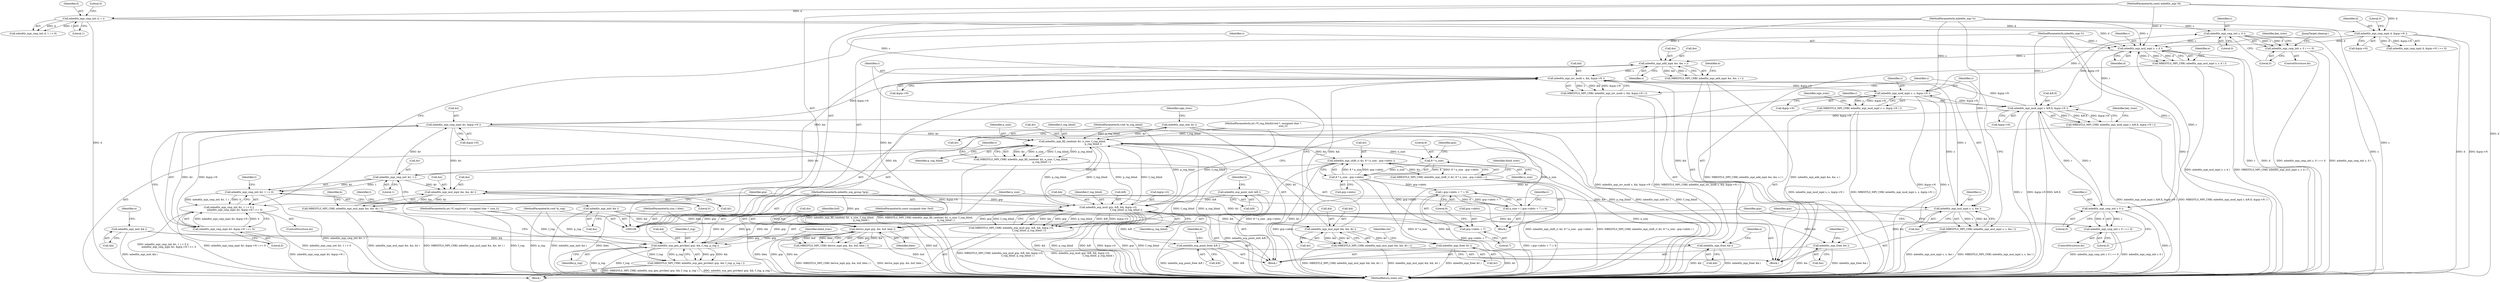 digraph "0_mbedtls_298a43a77ec0ed2c19a8c924ddd8571ef3e65dfd@pointer" {
"1000346" [label="(Call,mbedtls_mpi_cmp_int( s, 0 ))"];
"1000328" [label="(Call,mbedtls_mpi_mod_mpi( s, s, &grp->N ))"];
"1000322" [label="(Call,mbedtls_mpi_mul_mpi( s, s, &e ))"];
"1000313" [label="(Call,mbedtls_mpi_inv_mod( s, &k, &grp->N ))"];
"1000290" [label="(Call,mbedtls_mpi_add_mpi( &e, &e, s ))"];
"1000222" [label="(Call,derive_mpi( grp, &e, buf, blen ))"];
"1000183" [label="(Call,mbedtls_ecp_mul( grp, &R, &k, &grp->G,\n                                              f_rng_blind, p_rng_blind ))"];
"1000176" [label="(Call,mbedtls_ecp_gen_privkey( grp, &k, f_rng, p_rng ))"];
"1000107" [label="(MethodParameterIn,mbedtls_ecp_group *grp)"];
"1000156" [label="(Call,mbedtls_mpi_init( &k ))"];
"1000113" [label="(MethodParameterIn,int (*f_rng)(void *, unsigned char *, size_t))"];
"1000114" [label="(MethodParameterIn,void *p_rng)"];
"1000153" [label="(Call,mbedtls_ecp_point_init( &R ))"];
"1000244" [label="(Call,mbedtls_mpi_fill_random( &t, n_size, f_rng_blind,\n                                                      p_rng_blind ))"];
"1000305" [label="(Call,mbedtls_mpi_mul_mpi( &k, &k, &t ))"];
"1000297" [label="(Call,mbedtls_mpi_mul_mpi( &e, &e, &t ))"];
"1000276" [label="(Call,mbedtls_mpi_cmp_mpi( &t, &grp->N ))"];
"1000270" [label="(Call,mbedtls_mpi_cmp_int( &t, 1 ))"];
"1000251" [label="(Call,mbedtls_mpi_shift_r( &t, 8 * n_size - grp->nbits ))"];
"1000254" [label="(Call,8 * n_size - grp->nbits)"];
"1000255" [label="(Call,8 * n_size)"];
"1000196" [label="(Call,mbedtls_mpi_mod_mpi( r, &R.X, &grp->N ))"];
"1000285" [label="(Call,mbedtls_mpi_mul_mpi( s, r, d ))"];
"1000346" [label="(Call,mbedtls_mpi_cmp_int( s, 0 ))"];
"1000109" [label="(MethodParameterIn,mbedtls_mpi *s)"];
"1000217" [label="(Call,mbedtls_mpi_cmp_int( r, 0 ))"];
"1000108" [label="(MethodParameterIn,mbedtls_mpi *r)"];
"1000139" [label="(Call,mbedtls_mpi_cmp_int( d, 1 ))"];
"1000110" [label="(MethodParameterIn,const mbedtls_mpi *d)"];
"1000144" [label="(Call,mbedtls_mpi_cmp_mpi( d, &grp->N ))"];
"1000162" [label="(Call,mbedtls_mpi_init( &t ))"];
"1000234" [label="(Call,n_size = ( grp->nbits + 7 ) / 8)"];
"1000236" [label="(Call,( grp->nbits + 7 ) / 8)"];
"1000115" [label="(MethodParameterIn,int (*f_rng_blind)(void *, unsigned char *,\n                                                   size_t))"];
"1000116" [label="(MethodParameterIn,void *p_rng_blind)"];
"1000159" [label="(Call,mbedtls_mpi_init( &e ))"];
"1000111" [label="(MethodParameterIn,const unsigned char *buf)"];
"1000112" [label="(MethodParameterIn,size_t blen)"];
"1000195" [label="(Call,MBEDTLS_MPI_CHK( mbedtls_mpi_mod_mpi( r, &R.X, &grp->N ) ))"];
"1000216" [label="(Call,mbedtls_mpi_cmp_int( r, 0 ) == 0)"];
"1000175" [label="(Call,MBEDTLS_MPI_CHK( mbedtls_ecp_gen_privkey( grp, &k, f_rng, p_rng ) ))"];
"1000182" [label="(Call,MBEDTLS_MPI_CHK( mbedtls_ecp_mul( grp, &R, &k, &grp->G,\n                                              f_rng_blind, p_rng_blind ) ))"];
"1000221" [label="(Call,MBEDTLS_MPI_CHK( derive_mpi( grp, &e, buf, blen ) ))"];
"1000289" [label="(Call,MBEDTLS_MPI_CHK( mbedtls_mpi_add_mpi( &e, &e, s ) ))"];
"1000296" [label="(Call,MBEDTLS_MPI_CHK( mbedtls_mpi_mul_mpi( &e, &e, &t ) ))"];
"1000304" [label="(Call,MBEDTLS_MPI_CHK( mbedtls_mpi_mul_mpi( &k, &k, &t ) ))"];
"1000312" [label="(Call,MBEDTLS_MPI_CHK( mbedtls_mpi_inv_mod( s, &k, &grp->N ) ))"];
"1000321" [label="(Call,MBEDTLS_MPI_CHK( mbedtls_mpi_mul_mpi( s, s, &e ) ))"];
"1000327" [label="(Call,MBEDTLS_MPI_CHK( mbedtls_mpi_mod_mpi( s, s, &grp->N ) ))"];
"1000345" [label="(Call,mbedtls_mpi_cmp_int( s, 0 ) == 0)"];
"1000357" [label="(Call,mbedtls_mpi_free( &e ))"];
"1000354" [label="(Call,mbedtls_mpi_free( &k ))"];
"1000360" [label="(Call,mbedtls_mpi_free( &t ))"];
"1000351" [label="(Call,mbedtls_ecp_point_free( &R ))"];
"1000243" [label="(Call,MBEDTLS_MPI_CHK( mbedtls_mpi_fill_random( &t, n_size, f_rng_blind,\n                                                      p_rng_blind ) ))"];
"1000250" [label="(Call,MBEDTLS_MPI_CHK( mbedtls_mpi_shift_r( &t, 8 * n_size - grp->nbits ) ))"];
"1000269" [label="(Call,mbedtls_mpi_cmp_int( &t, 1 ) < 0)"];
"1000268" [label="(Call,mbedtls_mpi_cmp_int( &t, 1 ) < 0 ||\n               mbedtls_mpi_cmp_mpi( &t, &grp->N ) >= 0)"];
"1000237" [label="(Call,grp->nbits + 7)"];
"1000275" [label="(Call,mbedtls_mpi_cmp_mpi( &t, &grp->N ) >= 0)"];
"1000284" [label="(Call,MBEDTLS_MPI_CHK( mbedtls_mpi_mul_mpi( s, r, d ) ))"];
"1000175" [label="(Call,MBEDTLS_MPI_CHK( mbedtls_ecp_gen_privkey( grp, &k, f_rng, p_rng ) ))"];
"1000249" [label="(Identifier,p_rng_blind)"];
"1000347" [label="(Identifier,s)"];
"1000349" [label="(Literal,0)"];
"1000323" [label="(Identifier,s)"];
"1000194" [label="(Identifier,p_rng_blind)"];
"1000145" [label="(Identifier,d)"];
"1000166" [label="(Identifier,sign_tries)"];
"1000290" [label="(Call,mbedtls_mpi_add_mpi( &e, &e, s ))"];
"1000338" [label="(Identifier,sign_tries)"];
"1000189" [label="(Call,&grp->G)"];
"1000264" [label="(Identifier,blind_tries)"];
"1000183" [label="(Call,mbedtls_ecp_mul( grp, &R, &k, &grp->G,\n                                              f_rng_blind, p_rng_blind ))"];
"1000198" [label="(Call,&R.X)"];
"1000159" [label="(Call,mbedtls_mpi_init( &e ))"];
"1000248" [label="(Identifier,f_rng_blind)"];
"1000295" [label="(Identifier,s)"];
"1000357" [label="(Call,mbedtls_mpi_free( &e ))"];
"1000223" [label="(Identifier,grp)"];
"1000247" [label="(Identifier,n_size)"];
"1000354" [label="(Call,mbedtls_mpi_free( &k ))"];
"1000138" [label="(Call,mbedtls_mpi_cmp_int( d, 1 ) < 0)"];
"1000310" [label="(Call,&t)"];
"1000250" [label="(Call,MBEDTLS_MPI_CHK( mbedtls_mpi_shift_r( &t, 8 * n_size - grp->nbits ) ))"];
"1000271" [label="(Call,&t)"];
"1000169" [label="(Block,)"];
"1000351" [label="(Call,mbedtls_ecp_point_free( &R ))"];
"1000253" [label="(Identifier,t)"];
"1000286" [label="(Identifier,s)"];
"1000221" [label="(Call,MBEDTLS_MPI_CHK( derive_mpi( grp, &e, buf, blen ) ))"];
"1000296" [label="(Call,MBEDTLS_MPI_CHK( mbedtls_mpi_mul_mpi( &e, &e, &t ) ))"];
"1000222" [label="(Call,derive_mpi( grp, &e, buf, blen ))"];
"1000345" [label="(Call,mbedtls_mpi_cmp_int( s, 0 ) == 0)"];
"1000112" [label="(MethodParameterIn,size_t blen)"];
"1000176" [label="(Call,mbedtls_ecp_gen_privkey( grp, &k, f_rng, p_rng ))"];
"1000268" [label="(Call,mbedtls_mpi_cmp_int( &t, 1 ) < 0 ||\n               mbedtls_mpi_cmp_mpi( &t, &grp->N ) >= 0)"];
"1000231" [label="(ControlStructure,do)"];
"1000305" [label="(Call,mbedtls_mpi_mul_mpi( &k, &k, &t ))"];
"1000146" [label="(Call,&grp->N)"];
"1000115" [label="(MethodParameterIn,int (*f_rng_blind)(void *, unsigned char *,\n                                                   size_t))"];
"1000289" [label="(Call,MBEDTLS_MPI_CHK( mbedtls_mpi_add_mpi( &e, &e, s ) ))"];
"1000291" [label="(Call,&e)"];
"1000182" [label="(Call,MBEDTLS_MPI_CHK( mbedtls_ecp_mul( grp, &R, &k, &grp->G,\n                                              f_rng_blind, p_rng_blind ) ))"];
"1000109" [label="(MethodParameterIn,mbedtls_mpi *s)"];
"1000217" [label="(Call,mbedtls_mpi_cmp_int( r, 0 ))"];
"1000111" [label="(MethodParameterIn,const unsigned char *buf)"];
"1000329" [label="(Identifier,s)"];
"1000314" [label="(Identifier,s)"];
"1000184" [label="(Identifier,grp)"];
"1000153" [label="(Call,mbedtls_ecp_point_init( &R ))"];
"1000330" [label="(Identifier,s)"];
"1000113" [label="(MethodParameterIn,int (*f_rng)(void *, unsigned char *, size_t))"];
"1000187" [label="(Call,&k)"];
"1000143" [label="(Call,mbedtls_mpi_cmp_mpi( d, &grp->N ) >= 0)"];
"1000299" [label="(Identifier,e)"];
"1000142" [label="(Literal,0)"];
"1000278" [label="(Identifier,t)"];
"1000355" [label="(Call,&k)"];
"1000306" [label="(Call,&k)"];
"1000328" [label="(Call,mbedtls_mpi_mod_mpi( s, s, &grp->N ))"];
"1000251" [label="(Call,mbedtls_mpi_shift_r( &t, 8 * n_size - grp->nbits ))"];
"1000283" [label="(Literal,0)"];
"1000307" [label="(Identifier,k)"];
"1000232" [label="(Block,)"];
"1000243" [label="(Call,MBEDTLS_MPI_CHK( mbedtls_mpi_fill_random( &t, n_size, f_rng_blind,\n                                                      p_rng_blind ) ))"];
"1000298" [label="(Call,&e)"];
"1000254" [label="(Call,8 * n_size - grp->nbits)"];
"1000178" [label="(Call,&k)"];
"1000255" [label="(Call,8 * n_size)"];
"1000242" [label="(Literal,8)"];
"1000158" [label="(Identifier,k)"];
"1000304" [label="(Call,MBEDTLS_MPI_CHK( mbedtls_mpi_mul_mpi( &k, &k, &t ) ))"];
"1000195" [label="(Call,MBEDTLS_MPI_CHK( mbedtls_mpi_mod_mpi( r, &R.X, &grp->N ) ))"];
"1000348" [label="(Literal,0)"];
"1000229" [label="(Identifier,blind_tries)"];
"1000317" [label="(Call,&grp->N)"];
"1000117" [label="(Block,)"];
"1000364" [label="(Identifier,ret)"];
"1000292" [label="(Identifier,e)"];
"1000327" [label="(Call,MBEDTLS_MPI_CHK( mbedtls_mpi_mod_mpi( s, s, &grp->N ) ))"];
"1000110" [label="(MethodParameterIn,const mbedtls_mpi *d)"];
"1000252" [label="(Call,&t)"];
"1000360" [label="(Call,mbedtls_mpi_free( &t ))"];
"1000362" [label="(Identifier,t)"];
"1000236" [label="(Call,( grp->nbits + 7 ) / 8)"];
"1000116" [label="(MethodParameterIn,void *p_rng_blind)"];
"1000270" [label="(Call,mbedtls_mpi_cmp_int( &t, 1 ))"];
"1000160" [label="(Call,&e)"];
"1000164" [label="(Identifier,t)"];
"1000235" [label="(Identifier,n_size)"];
"1000174" [label="(Block,)"];
"1000244" [label="(Call,mbedtls_mpi_fill_random( &t, n_size, f_rng_blind,\n                                                      p_rng_blind ))"];
"1000238" [label="(Call,grp->nbits)"];
"1000209" [label="(Identifier,key_tries)"];
"1000171" [label="(Identifier,key_tries)"];
"1000237" [label="(Call,grp->nbits + 7)"];
"1000219" [label="(Literal,0)"];
"1000163" [label="(Call,&t)"];
"1000293" [label="(Call,&e)"];
"1000162" [label="(Call,mbedtls_mpi_init( &t ))"];
"1000114" [label="(MethodParameterIn,void *p_rng)"];
"1000256" [label="(Literal,8)"];
"1000259" [label="(Identifier,grp)"];
"1000141" [label="(Literal,1)"];
"1000177" [label="(Identifier,grp)"];
"1000241" [label="(Literal,7)"];
"1000279" [label="(Call,&grp->N)"];
"1000218" [label="(Identifier,r)"];
"1000321" [label="(Call,MBEDTLS_MPI_CHK( mbedtls_mpi_mul_mpi( s, s, &e ) ))"];
"1000220" [label="(Literal,0)"];
"1000312" [label="(Call,MBEDTLS_MPI_CHK( mbedtls_mpi_inv_mod( s, &k, &grp->N ) ))"];
"1000322" [label="(Call,mbedtls_mpi_mul_mpi( s, s, &e ))"];
"1000173" [label="(ControlStructure,do)"];
"1000234" [label="(Call,n_size = ( grp->nbits + 7 ) / 8)"];
"1000284" [label="(Call,MBEDTLS_MPI_CHK( mbedtls_mpi_mul_mpi( s, r, d ) ))"];
"1000140" [label="(Identifier,d)"];
"1000313" [label="(Call,mbedtls_mpi_inv_mod( s, &k, &grp->N ))"];
"1000315" [label="(Call,&k)"];
"1000325" [label="(Call,&e)"];
"1000300" [label="(Call,&e)"];
"1000224" [label="(Call,&e)"];
"1000168" [label="(ControlStructure,do)"];
"1000144" [label="(Call,mbedtls_mpi_cmp_mpi( d, &grp->N ))"];
"1000193" [label="(Identifier,f_rng_blind)"];
"1000287" [label="(Identifier,r)"];
"1000324" [label="(Identifier,s)"];
"1000185" [label="(Call,&R)"];
"1000216" [label="(Call,mbedtls_mpi_cmp_int( r, 0 ) == 0)"];
"1000308" [label="(Call,&k)"];
"1000269" [label="(Call,mbedtls_mpi_cmp_int( &t, 1 ) < 0)"];
"1000245" [label="(Call,&t)"];
"1000358" [label="(Call,&e)"];
"1000197" [label="(Identifier,r)"];
"1000356" [label="(Identifier,k)"];
"1000107" [label="(MethodParameterIn,mbedtls_ecp_group *grp)"];
"1000276" [label="(Call,mbedtls_mpi_cmp_mpi( &t, &grp->N ))"];
"1000302" [label="(Call,&t)"];
"1000226" [label="(Identifier,buf)"];
"1000161" [label="(Identifier,e)"];
"1000180" [label="(Identifier,f_rng)"];
"1000365" [label="(MethodReturn,static int)"];
"1000274" [label="(Literal,0)"];
"1000154" [label="(Call,&R)"];
"1000277" [label="(Call,&t)"];
"1000331" [label="(Call,&grp->N)"];
"1000181" [label="(Identifier,p_rng)"];
"1000258" [label="(Call,grp->nbits)"];
"1000273" [label="(Literal,1)"];
"1000202" [label="(Call,&grp->N)"];
"1000350" [label="(JumpTarget,cleanup:)"];
"1000297" [label="(Call,mbedtls_mpi_mul_mpi( &e, &e, &t ))"];
"1000139" [label="(Call,mbedtls_mpi_cmp_int( d, 1 ))"];
"1000359" [label="(Identifier,e)"];
"1000108" [label="(MethodParameterIn,mbedtls_mpi *r)"];
"1000257" [label="(Identifier,n_size)"];
"1000227" [label="(Identifier,blen)"];
"1000352" [label="(Call,&R)"];
"1000346" [label="(Call,mbedtls_mpi_cmp_int( s, 0 ))"];
"1000150" [label="(Literal,0)"];
"1000275" [label="(Call,mbedtls_mpi_cmp_mpi( &t, &grp->N ) >= 0)"];
"1000361" [label="(Call,&t)"];
"1000157" [label="(Call,&k)"];
"1000285" [label="(Call,mbedtls_mpi_mul_mpi( s, r, d ))"];
"1000156" [label="(Call,mbedtls_mpi_init( &k ))"];
"1000246" [label="(Identifier,t)"];
"1000196" [label="(Call,mbedtls_mpi_mod_mpi( r, &R.X, &grp->N ))"];
"1000288" [label="(Identifier,d)"];
"1000346" -> "1000345"  [label="AST: "];
"1000346" -> "1000348"  [label="CFG: "];
"1000347" -> "1000346"  [label="AST: "];
"1000348" -> "1000346"  [label="AST: "];
"1000349" -> "1000346"  [label="CFG: "];
"1000346" -> "1000365"  [label="DDG: s"];
"1000346" -> "1000285"  [label="DDG: s"];
"1000346" -> "1000345"  [label="DDG: s"];
"1000346" -> "1000345"  [label="DDG: 0"];
"1000328" -> "1000346"  [label="DDG: s"];
"1000109" -> "1000346"  [label="DDG: s"];
"1000328" -> "1000327"  [label="AST: "];
"1000328" -> "1000331"  [label="CFG: "];
"1000329" -> "1000328"  [label="AST: "];
"1000330" -> "1000328"  [label="AST: "];
"1000331" -> "1000328"  [label="AST: "];
"1000327" -> "1000328"  [label="CFG: "];
"1000328" -> "1000365"  [label="DDG: &grp->N"];
"1000328" -> "1000365"  [label="DDG: s"];
"1000328" -> "1000196"  [label="DDG: &grp->N"];
"1000328" -> "1000327"  [label="DDG: s"];
"1000328" -> "1000327"  [label="DDG: &grp->N"];
"1000322" -> "1000328"  [label="DDG: s"];
"1000109" -> "1000328"  [label="DDG: s"];
"1000313" -> "1000328"  [label="DDG: &grp->N"];
"1000322" -> "1000321"  [label="AST: "];
"1000322" -> "1000325"  [label="CFG: "];
"1000323" -> "1000322"  [label="AST: "];
"1000324" -> "1000322"  [label="AST: "];
"1000325" -> "1000322"  [label="AST: "];
"1000321" -> "1000322"  [label="CFG: "];
"1000322" -> "1000222"  [label="DDG: &e"];
"1000322" -> "1000321"  [label="DDG: s"];
"1000322" -> "1000321"  [label="DDG: &e"];
"1000313" -> "1000322"  [label="DDG: s"];
"1000109" -> "1000322"  [label="DDG: s"];
"1000297" -> "1000322"  [label="DDG: &e"];
"1000322" -> "1000357"  [label="DDG: &e"];
"1000313" -> "1000312"  [label="AST: "];
"1000313" -> "1000317"  [label="CFG: "];
"1000314" -> "1000313"  [label="AST: "];
"1000315" -> "1000313"  [label="AST: "];
"1000317" -> "1000313"  [label="AST: "];
"1000312" -> "1000313"  [label="CFG: "];
"1000313" -> "1000176"  [label="DDG: &k"];
"1000313" -> "1000312"  [label="DDG: s"];
"1000313" -> "1000312"  [label="DDG: &k"];
"1000313" -> "1000312"  [label="DDG: &grp->N"];
"1000290" -> "1000313"  [label="DDG: s"];
"1000109" -> "1000313"  [label="DDG: s"];
"1000305" -> "1000313"  [label="DDG: &k"];
"1000276" -> "1000313"  [label="DDG: &grp->N"];
"1000196" -> "1000313"  [label="DDG: &grp->N"];
"1000313" -> "1000354"  [label="DDG: &k"];
"1000290" -> "1000289"  [label="AST: "];
"1000290" -> "1000295"  [label="CFG: "];
"1000291" -> "1000290"  [label="AST: "];
"1000293" -> "1000290"  [label="AST: "];
"1000295" -> "1000290"  [label="AST: "];
"1000289" -> "1000290"  [label="CFG: "];
"1000290" -> "1000289"  [label="DDG: &e"];
"1000290" -> "1000289"  [label="DDG: s"];
"1000222" -> "1000290"  [label="DDG: &e"];
"1000285" -> "1000290"  [label="DDG: s"];
"1000109" -> "1000290"  [label="DDG: s"];
"1000290" -> "1000297"  [label="DDG: &e"];
"1000222" -> "1000221"  [label="AST: "];
"1000222" -> "1000227"  [label="CFG: "];
"1000223" -> "1000222"  [label="AST: "];
"1000224" -> "1000222"  [label="AST: "];
"1000226" -> "1000222"  [label="AST: "];
"1000227" -> "1000222"  [label="AST: "];
"1000221" -> "1000222"  [label="CFG: "];
"1000222" -> "1000365"  [label="DDG: buf"];
"1000222" -> "1000365"  [label="DDG: blen"];
"1000222" -> "1000365"  [label="DDG: grp"];
"1000222" -> "1000365"  [label="DDG: &e"];
"1000222" -> "1000176"  [label="DDG: grp"];
"1000222" -> "1000221"  [label="DDG: grp"];
"1000222" -> "1000221"  [label="DDG: &e"];
"1000222" -> "1000221"  [label="DDG: buf"];
"1000222" -> "1000221"  [label="DDG: blen"];
"1000183" -> "1000222"  [label="DDG: grp"];
"1000107" -> "1000222"  [label="DDG: grp"];
"1000159" -> "1000222"  [label="DDG: &e"];
"1000111" -> "1000222"  [label="DDG: buf"];
"1000112" -> "1000222"  [label="DDG: blen"];
"1000183" -> "1000182"  [label="AST: "];
"1000183" -> "1000194"  [label="CFG: "];
"1000184" -> "1000183"  [label="AST: "];
"1000185" -> "1000183"  [label="AST: "];
"1000187" -> "1000183"  [label="AST: "];
"1000189" -> "1000183"  [label="AST: "];
"1000193" -> "1000183"  [label="AST: "];
"1000194" -> "1000183"  [label="AST: "];
"1000182" -> "1000183"  [label="CFG: "];
"1000183" -> "1000365"  [label="DDG: &k"];
"1000183" -> "1000365"  [label="DDG: p_rng_blind"];
"1000183" -> "1000365"  [label="DDG: &R"];
"1000183" -> "1000365"  [label="DDG: &grp->G"];
"1000183" -> "1000365"  [label="DDG: grp"];
"1000183" -> "1000365"  [label="DDG: f_rng_blind"];
"1000183" -> "1000176"  [label="DDG: grp"];
"1000183" -> "1000176"  [label="DDG: &k"];
"1000183" -> "1000182"  [label="DDG: &k"];
"1000183" -> "1000182"  [label="DDG: grp"];
"1000183" -> "1000182"  [label="DDG: p_rng_blind"];
"1000183" -> "1000182"  [label="DDG: &R"];
"1000183" -> "1000182"  [label="DDG: &grp->G"];
"1000183" -> "1000182"  [label="DDG: f_rng_blind"];
"1000176" -> "1000183"  [label="DDG: grp"];
"1000176" -> "1000183"  [label="DDG: &k"];
"1000107" -> "1000183"  [label="DDG: grp"];
"1000153" -> "1000183"  [label="DDG: &R"];
"1000244" -> "1000183"  [label="DDG: f_rng_blind"];
"1000244" -> "1000183"  [label="DDG: p_rng_blind"];
"1000115" -> "1000183"  [label="DDG: f_rng_blind"];
"1000116" -> "1000183"  [label="DDG: p_rng_blind"];
"1000183" -> "1000244"  [label="DDG: f_rng_blind"];
"1000183" -> "1000244"  [label="DDG: p_rng_blind"];
"1000183" -> "1000305"  [label="DDG: &k"];
"1000183" -> "1000351"  [label="DDG: &R"];
"1000183" -> "1000354"  [label="DDG: &k"];
"1000176" -> "1000175"  [label="AST: "];
"1000176" -> "1000181"  [label="CFG: "];
"1000177" -> "1000176"  [label="AST: "];
"1000178" -> "1000176"  [label="AST: "];
"1000180" -> "1000176"  [label="AST: "];
"1000181" -> "1000176"  [label="AST: "];
"1000175" -> "1000176"  [label="CFG: "];
"1000176" -> "1000365"  [label="DDG: p_rng"];
"1000176" -> "1000365"  [label="DDG: f_rng"];
"1000176" -> "1000175"  [label="DDG: grp"];
"1000176" -> "1000175"  [label="DDG: &k"];
"1000176" -> "1000175"  [label="DDG: f_rng"];
"1000176" -> "1000175"  [label="DDG: p_rng"];
"1000107" -> "1000176"  [label="DDG: grp"];
"1000156" -> "1000176"  [label="DDG: &k"];
"1000113" -> "1000176"  [label="DDG: f_rng"];
"1000114" -> "1000176"  [label="DDG: p_rng"];
"1000107" -> "1000106"  [label="AST: "];
"1000107" -> "1000365"  [label="DDG: grp"];
"1000156" -> "1000117"  [label="AST: "];
"1000156" -> "1000157"  [label="CFG: "];
"1000157" -> "1000156"  [label="AST: "];
"1000161" -> "1000156"  [label="CFG: "];
"1000156" -> "1000365"  [label="DDG: mbedtls_mpi_init( &k )"];
"1000113" -> "1000106"  [label="AST: "];
"1000113" -> "1000365"  [label="DDG: f_rng"];
"1000114" -> "1000106"  [label="AST: "];
"1000114" -> "1000365"  [label="DDG: p_rng"];
"1000153" -> "1000117"  [label="AST: "];
"1000153" -> "1000154"  [label="CFG: "];
"1000154" -> "1000153"  [label="AST: "];
"1000158" -> "1000153"  [label="CFG: "];
"1000153" -> "1000365"  [label="DDG: mbedtls_ecp_point_init( &R )"];
"1000244" -> "1000243"  [label="AST: "];
"1000244" -> "1000249"  [label="CFG: "];
"1000245" -> "1000244"  [label="AST: "];
"1000247" -> "1000244"  [label="AST: "];
"1000248" -> "1000244"  [label="AST: "];
"1000249" -> "1000244"  [label="AST: "];
"1000243" -> "1000244"  [label="CFG: "];
"1000244" -> "1000365"  [label="DDG: f_rng_blind"];
"1000244" -> "1000365"  [label="DDG: p_rng_blind"];
"1000244" -> "1000243"  [label="DDG: &t"];
"1000244" -> "1000243"  [label="DDG: n_size"];
"1000244" -> "1000243"  [label="DDG: f_rng_blind"];
"1000244" -> "1000243"  [label="DDG: p_rng_blind"];
"1000305" -> "1000244"  [label="DDG: &t"];
"1000276" -> "1000244"  [label="DDG: &t"];
"1000162" -> "1000244"  [label="DDG: &t"];
"1000270" -> "1000244"  [label="DDG: &t"];
"1000234" -> "1000244"  [label="DDG: n_size"];
"1000115" -> "1000244"  [label="DDG: f_rng_blind"];
"1000116" -> "1000244"  [label="DDG: p_rng_blind"];
"1000244" -> "1000251"  [label="DDG: &t"];
"1000244" -> "1000255"  [label="DDG: n_size"];
"1000305" -> "1000304"  [label="AST: "];
"1000305" -> "1000310"  [label="CFG: "];
"1000306" -> "1000305"  [label="AST: "];
"1000308" -> "1000305"  [label="AST: "];
"1000310" -> "1000305"  [label="AST: "];
"1000304" -> "1000305"  [label="CFG: "];
"1000305" -> "1000304"  [label="DDG: &k"];
"1000305" -> "1000304"  [label="DDG: &t"];
"1000297" -> "1000305"  [label="DDG: &t"];
"1000305" -> "1000360"  [label="DDG: &t"];
"1000297" -> "1000296"  [label="AST: "];
"1000297" -> "1000302"  [label="CFG: "];
"1000298" -> "1000297"  [label="AST: "];
"1000300" -> "1000297"  [label="AST: "];
"1000302" -> "1000297"  [label="AST: "];
"1000296" -> "1000297"  [label="CFG: "];
"1000297" -> "1000296"  [label="DDG: &e"];
"1000297" -> "1000296"  [label="DDG: &t"];
"1000276" -> "1000297"  [label="DDG: &t"];
"1000270" -> "1000297"  [label="DDG: &t"];
"1000276" -> "1000275"  [label="AST: "];
"1000276" -> "1000279"  [label="CFG: "];
"1000277" -> "1000276"  [label="AST: "];
"1000279" -> "1000276"  [label="AST: "];
"1000283" -> "1000276"  [label="CFG: "];
"1000276" -> "1000365"  [label="DDG: &grp->N"];
"1000276" -> "1000275"  [label="DDG: &t"];
"1000276" -> "1000275"  [label="DDG: &grp->N"];
"1000270" -> "1000276"  [label="DDG: &t"];
"1000196" -> "1000276"  [label="DDG: &grp->N"];
"1000270" -> "1000269"  [label="AST: "];
"1000270" -> "1000273"  [label="CFG: "];
"1000271" -> "1000270"  [label="AST: "];
"1000273" -> "1000270"  [label="AST: "];
"1000274" -> "1000270"  [label="CFG: "];
"1000270" -> "1000269"  [label="DDG: &t"];
"1000270" -> "1000269"  [label="DDG: 1"];
"1000251" -> "1000270"  [label="DDG: &t"];
"1000251" -> "1000250"  [label="AST: "];
"1000251" -> "1000254"  [label="CFG: "];
"1000252" -> "1000251"  [label="AST: "];
"1000254" -> "1000251"  [label="AST: "];
"1000250" -> "1000251"  [label="CFG: "];
"1000251" -> "1000365"  [label="DDG: 8 * n_size - grp->nbits"];
"1000251" -> "1000365"  [label="DDG: &t"];
"1000251" -> "1000250"  [label="DDG: &t"];
"1000251" -> "1000250"  [label="DDG: 8 * n_size - grp->nbits"];
"1000254" -> "1000251"  [label="DDG: 8 * n_size"];
"1000254" -> "1000251"  [label="DDG: grp->nbits"];
"1000254" -> "1000258"  [label="CFG: "];
"1000255" -> "1000254"  [label="AST: "];
"1000258" -> "1000254"  [label="AST: "];
"1000254" -> "1000365"  [label="DDG: 8 * n_size"];
"1000254" -> "1000365"  [label="DDG: grp->nbits"];
"1000254" -> "1000236"  [label="DDG: grp->nbits"];
"1000254" -> "1000237"  [label="DDG: grp->nbits"];
"1000255" -> "1000254"  [label="DDG: 8"];
"1000255" -> "1000254"  [label="DDG: n_size"];
"1000255" -> "1000257"  [label="CFG: "];
"1000256" -> "1000255"  [label="AST: "];
"1000257" -> "1000255"  [label="AST: "];
"1000259" -> "1000255"  [label="CFG: "];
"1000255" -> "1000365"  [label="DDG: n_size"];
"1000196" -> "1000195"  [label="AST: "];
"1000196" -> "1000202"  [label="CFG: "];
"1000197" -> "1000196"  [label="AST: "];
"1000198" -> "1000196"  [label="AST: "];
"1000202" -> "1000196"  [label="AST: "];
"1000195" -> "1000196"  [label="CFG: "];
"1000196" -> "1000365"  [label="DDG: r"];
"1000196" -> "1000365"  [label="DDG: &grp->N"];
"1000196" -> "1000365"  [label="DDG: &R.X"];
"1000196" -> "1000195"  [label="DDG: r"];
"1000196" -> "1000195"  [label="DDG: &R.X"];
"1000196" -> "1000195"  [label="DDG: &grp->N"];
"1000285" -> "1000196"  [label="DDG: r"];
"1000217" -> "1000196"  [label="DDG: r"];
"1000108" -> "1000196"  [label="DDG: r"];
"1000144" -> "1000196"  [label="DDG: &grp->N"];
"1000196" -> "1000217"  [label="DDG: r"];
"1000285" -> "1000284"  [label="AST: "];
"1000285" -> "1000288"  [label="CFG: "];
"1000286" -> "1000285"  [label="AST: "];
"1000287" -> "1000285"  [label="AST: "];
"1000288" -> "1000285"  [label="AST: "];
"1000284" -> "1000285"  [label="CFG: "];
"1000285" -> "1000365"  [label="DDG: r"];
"1000285" -> "1000365"  [label="DDG: d"];
"1000285" -> "1000284"  [label="DDG: s"];
"1000285" -> "1000284"  [label="DDG: r"];
"1000285" -> "1000284"  [label="DDG: d"];
"1000109" -> "1000285"  [label="DDG: s"];
"1000217" -> "1000285"  [label="DDG: r"];
"1000108" -> "1000285"  [label="DDG: r"];
"1000139" -> "1000285"  [label="DDG: d"];
"1000144" -> "1000285"  [label="DDG: d"];
"1000110" -> "1000285"  [label="DDG: d"];
"1000109" -> "1000106"  [label="AST: "];
"1000109" -> "1000365"  [label="DDG: s"];
"1000217" -> "1000216"  [label="AST: "];
"1000217" -> "1000219"  [label="CFG: "];
"1000218" -> "1000217"  [label="AST: "];
"1000219" -> "1000217"  [label="AST: "];
"1000220" -> "1000217"  [label="CFG: "];
"1000217" -> "1000365"  [label="DDG: r"];
"1000217" -> "1000216"  [label="DDG: r"];
"1000217" -> "1000216"  [label="DDG: 0"];
"1000108" -> "1000217"  [label="DDG: r"];
"1000108" -> "1000106"  [label="AST: "];
"1000108" -> "1000365"  [label="DDG: r"];
"1000139" -> "1000138"  [label="AST: "];
"1000139" -> "1000141"  [label="CFG: "];
"1000140" -> "1000139"  [label="AST: "];
"1000141" -> "1000139"  [label="AST: "];
"1000142" -> "1000139"  [label="CFG: "];
"1000139" -> "1000365"  [label="DDG: d"];
"1000139" -> "1000138"  [label="DDG: d"];
"1000139" -> "1000138"  [label="DDG: 1"];
"1000110" -> "1000139"  [label="DDG: d"];
"1000139" -> "1000144"  [label="DDG: d"];
"1000110" -> "1000106"  [label="AST: "];
"1000110" -> "1000365"  [label="DDG: d"];
"1000110" -> "1000144"  [label="DDG: d"];
"1000144" -> "1000143"  [label="AST: "];
"1000144" -> "1000146"  [label="CFG: "];
"1000145" -> "1000144"  [label="AST: "];
"1000146" -> "1000144"  [label="AST: "];
"1000150" -> "1000144"  [label="CFG: "];
"1000144" -> "1000365"  [label="DDG: d"];
"1000144" -> "1000365"  [label="DDG: &grp->N"];
"1000144" -> "1000143"  [label="DDG: d"];
"1000144" -> "1000143"  [label="DDG: &grp->N"];
"1000162" -> "1000117"  [label="AST: "];
"1000162" -> "1000163"  [label="CFG: "];
"1000163" -> "1000162"  [label="AST: "];
"1000166" -> "1000162"  [label="CFG: "];
"1000162" -> "1000365"  [label="DDG: mbedtls_mpi_init( &t )"];
"1000162" -> "1000360"  [label="DDG: &t"];
"1000234" -> "1000232"  [label="AST: "];
"1000234" -> "1000236"  [label="CFG: "];
"1000235" -> "1000234"  [label="AST: "];
"1000236" -> "1000234"  [label="AST: "];
"1000246" -> "1000234"  [label="CFG: "];
"1000234" -> "1000365"  [label="DDG: ( grp->nbits + 7 ) / 8"];
"1000236" -> "1000234"  [label="DDG: grp->nbits + 7"];
"1000236" -> "1000234"  [label="DDG: 8"];
"1000236" -> "1000242"  [label="CFG: "];
"1000237" -> "1000236"  [label="AST: "];
"1000242" -> "1000236"  [label="AST: "];
"1000236" -> "1000365"  [label="DDG: grp->nbits + 7"];
"1000115" -> "1000106"  [label="AST: "];
"1000115" -> "1000365"  [label="DDG: f_rng_blind"];
"1000116" -> "1000106"  [label="AST: "];
"1000116" -> "1000365"  [label="DDG: p_rng_blind"];
"1000159" -> "1000117"  [label="AST: "];
"1000159" -> "1000160"  [label="CFG: "];
"1000160" -> "1000159"  [label="AST: "];
"1000164" -> "1000159"  [label="CFG: "];
"1000159" -> "1000365"  [label="DDG: mbedtls_mpi_init( &e )"];
"1000159" -> "1000357"  [label="DDG: &e"];
"1000111" -> "1000106"  [label="AST: "];
"1000111" -> "1000365"  [label="DDG: buf"];
"1000112" -> "1000106"  [label="AST: "];
"1000112" -> "1000365"  [label="DDG: blen"];
"1000195" -> "1000174"  [label="AST: "];
"1000209" -> "1000195"  [label="CFG: "];
"1000195" -> "1000365"  [label="DDG: MBEDTLS_MPI_CHK( mbedtls_mpi_mod_mpi( r, &R.X, &grp->N ) )"];
"1000195" -> "1000365"  [label="DDG: mbedtls_mpi_mod_mpi( r, &R.X, &grp->N )"];
"1000216" -> "1000173"  [label="AST: "];
"1000216" -> "1000220"  [label="CFG: "];
"1000220" -> "1000216"  [label="AST: "];
"1000177" -> "1000216"  [label="CFG: "];
"1000223" -> "1000216"  [label="CFG: "];
"1000216" -> "1000365"  [label="DDG: mbedtls_mpi_cmp_int( r, 0 ) == 0"];
"1000216" -> "1000365"  [label="DDG: mbedtls_mpi_cmp_int( r, 0 )"];
"1000175" -> "1000174"  [label="AST: "];
"1000184" -> "1000175"  [label="CFG: "];
"1000175" -> "1000365"  [label="DDG: mbedtls_ecp_gen_privkey( grp, &k, f_rng, p_rng )"];
"1000175" -> "1000365"  [label="DDG: MBEDTLS_MPI_CHK( mbedtls_ecp_gen_privkey( grp, &k, f_rng, p_rng ) )"];
"1000182" -> "1000174"  [label="AST: "];
"1000197" -> "1000182"  [label="CFG: "];
"1000182" -> "1000365"  [label="DDG: MBEDTLS_MPI_CHK( mbedtls_ecp_mul( grp, &R, &k, &grp->G,\n                                              f_rng_blind, p_rng_blind ) )"];
"1000182" -> "1000365"  [label="DDG: mbedtls_ecp_mul( grp, &R, &k, &grp->G,\n                                              f_rng_blind, p_rng_blind )"];
"1000221" -> "1000169"  [label="AST: "];
"1000229" -> "1000221"  [label="CFG: "];
"1000221" -> "1000365"  [label="DDG: MBEDTLS_MPI_CHK( derive_mpi( grp, &e, buf, blen ) )"];
"1000221" -> "1000365"  [label="DDG: derive_mpi( grp, &e, buf, blen )"];
"1000289" -> "1000169"  [label="AST: "];
"1000299" -> "1000289"  [label="CFG: "];
"1000289" -> "1000365"  [label="DDG: mbedtls_mpi_add_mpi( &e, &e, s )"];
"1000289" -> "1000365"  [label="DDG: MBEDTLS_MPI_CHK( mbedtls_mpi_add_mpi( &e, &e, s ) )"];
"1000296" -> "1000169"  [label="AST: "];
"1000307" -> "1000296"  [label="CFG: "];
"1000296" -> "1000365"  [label="DDG: MBEDTLS_MPI_CHK( mbedtls_mpi_mul_mpi( &e, &e, &t ) )"];
"1000296" -> "1000365"  [label="DDG: mbedtls_mpi_mul_mpi( &e, &e, &t )"];
"1000304" -> "1000169"  [label="AST: "];
"1000314" -> "1000304"  [label="CFG: "];
"1000304" -> "1000365"  [label="DDG: MBEDTLS_MPI_CHK( mbedtls_mpi_mul_mpi( &k, &k, &t ) )"];
"1000304" -> "1000365"  [label="DDG: mbedtls_mpi_mul_mpi( &k, &k, &t )"];
"1000312" -> "1000169"  [label="AST: "];
"1000323" -> "1000312"  [label="CFG: "];
"1000312" -> "1000365"  [label="DDG: MBEDTLS_MPI_CHK( mbedtls_mpi_inv_mod( s, &k, &grp->N ) )"];
"1000312" -> "1000365"  [label="DDG: mbedtls_mpi_inv_mod( s, &k, &grp->N )"];
"1000321" -> "1000169"  [label="AST: "];
"1000329" -> "1000321"  [label="CFG: "];
"1000321" -> "1000365"  [label="DDG: mbedtls_mpi_mul_mpi( s, s, &e )"];
"1000321" -> "1000365"  [label="DDG: MBEDTLS_MPI_CHK( mbedtls_mpi_mul_mpi( s, s, &e ) )"];
"1000327" -> "1000169"  [label="AST: "];
"1000338" -> "1000327"  [label="CFG: "];
"1000327" -> "1000365"  [label="DDG: mbedtls_mpi_mod_mpi( s, s, &grp->N )"];
"1000327" -> "1000365"  [label="DDG: MBEDTLS_MPI_CHK( mbedtls_mpi_mod_mpi( s, s, &grp->N ) )"];
"1000345" -> "1000168"  [label="AST: "];
"1000345" -> "1000349"  [label="CFG: "];
"1000349" -> "1000345"  [label="AST: "];
"1000171" -> "1000345"  [label="CFG: "];
"1000350" -> "1000345"  [label="CFG: "];
"1000345" -> "1000365"  [label="DDG: mbedtls_mpi_cmp_int( s, 0 )"];
"1000345" -> "1000365"  [label="DDG: mbedtls_mpi_cmp_int( s, 0 ) == 0"];
"1000357" -> "1000117"  [label="AST: "];
"1000357" -> "1000358"  [label="CFG: "];
"1000358" -> "1000357"  [label="AST: "];
"1000362" -> "1000357"  [label="CFG: "];
"1000357" -> "1000365"  [label="DDG: mbedtls_mpi_free( &e )"];
"1000357" -> "1000365"  [label="DDG: &e"];
"1000354" -> "1000117"  [label="AST: "];
"1000354" -> "1000355"  [label="CFG: "];
"1000355" -> "1000354"  [label="AST: "];
"1000359" -> "1000354"  [label="CFG: "];
"1000354" -> "1000365"  [label="DDG: mbedtls_mpi_free( &k )"];
"1000354" -> "1000365"  [label="DDG: &k"];
"1000360" -> "1000117"  [label="AST: "];
"1000360" -> "1000361"  [label="CFG: "];
"1000361" -> "1000360"  [label="AST: "];
"1000364" -> "1000360"  [label="CFG: "];
"1000360" -> "1000365"  [label="DDG: &t"];
"1000360" -> "1000365"  [label="DDG: mbedtls_mpi_free( &t )"];
"1000351" -> "1000117"  [label="AST: "];
"1000351" -> "1000352"  [label="CFG: "];
"1000352" -> "1000351"  [label="AST: "];
"1000356" -> "1000351"  [label="CFG: "];
"1000351" -> "1000365"  [label="DDG: mbedtls_ecp_point_free( &R )"];
"1000351" -> "1000365"  [label="DDG: &R"];
"1000243" -> "1000232"  [label="AST: "];
"1000253" -> "1000243"  [label="CFG: "];
"1000243" -> "1000365"  [label="DDG: mbedtls_mpi_fill_random( &t, n_size, f_rng_blind,\n                                                      p_rng_blind )"];
"1000243" -> "1000365"  [label="DDG: MBEDTLS_MPI_CHK( mbedtls_mpi_fill_random( &t, n_size, f_rng_blind,\n                                                      p_rng_blind ) )"];
"1000250" -> "1000232"  [label="AST: "];
"1000264" -> "1000250"  [label="CFG: "];
"1000250" -> "1000365"  [label="DDG: mbedtls_mpi_shift_r( &t, 8 * n_size - grp->nbits )"];
"1000250" -> "1000365"  [label="DDG: MBEDTLS_MPI_CHK( mbedtls_mpi_shift_r( &t, 8 * n_size - grp->nbits ) )"];
"1000269" -> "1000268"  [label="AST: "];
"1000269" -> "1000274"  [label="CFG: "];
"1000274" -> "1000269"  [label="AST: "];
"1000278" -> "1000269"  [label="CFG: "];
"1000268" -> "1000269"  [label="CFG: "];
"1000269" -> "1000365"  [label="DDG: mbedtls_mpi_cmp_int( &t, 1 )"];
"1000269" -> "1000268"  [label="DDG: mbedtls_mpi_cmp_int( &t, 1 )"];
"1000269" -> "1000268"  [label="DDG: 0"];
"1000268" -> "1000231"  [label="AST: "];
"1000268" -> "1000275"  [label="CFG: "];
"1000275" -> "1000268"  [label="AST: "];
"1000235" -> "1000268"  [label="CFG: "];
"1000286" -> "1000268"  [label="CFG: "];
"1000268" -> "1000365"  [label="DDG: mbedtls_mpi_cmp_mpi( &t, &grp->N ) >= 0"];
"1000268" -> "1000365"  [label="DDG: mbedtls_mpi_cmp_int( &t, 1 ) < 0"];
"1000268" -> "1000365"  [label="DDG: mbedtls_mpi_cmp_int( &t, 1 ) < 0 ||\n               mbedtls_mpi_cmp_mpi( &t, &grp->N ) >= 0"];
"1000275" -> "1000268"  [label="DDG: mbedtls_mpi_cmp_mpi( &t, &grp->N )"];
"1000275" -> "1000268"  [label="DDG: 0"];
"1000237" -> "1000241"  [label="CFG: "];
"1000238" -> "1000237"  [label="AST: "];
"1000241" -> "1000237"  [label="AST: "];
"1000242" -> "1000237"  [label="CFG: "];
"1000275" -> "1000283"  [label="CFG: "];
"1000283" -> "1000275"  [label="AST: "];
"1000275" -> "1000365"  [label="DDG: mbedtls_mpi_cmp_mpi( &t, &grp->N )"];
"1000284" -> "1000169"  [label="AST: "];
"1000292" -> "1000284"  [label="CFG: "];
"1000284" -> "1000365"  [label="DDG: mbedtls_mpi_mul_mpi( s, r, d )"];
"1000284" -> "1000365"  [label="DDG: MBEDTLS_MPI_CHK( mbedtls_mpi_mul_mpi( s, r, d ) )"];
}
